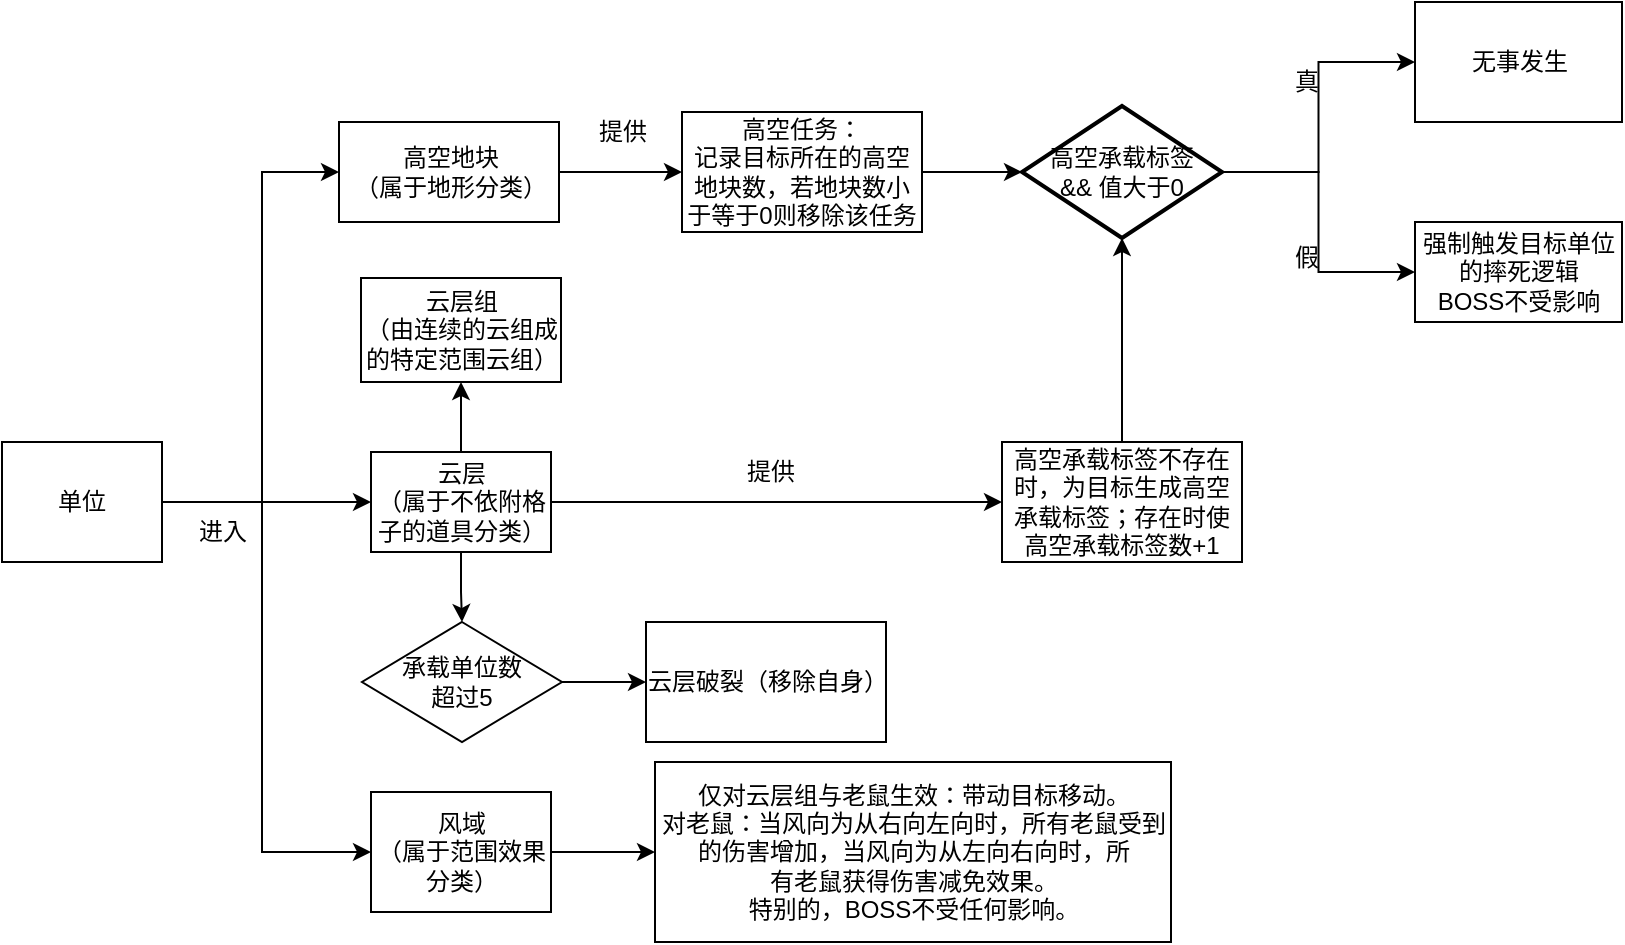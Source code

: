 <mxfile version="16.5.1" type="device"><diagram id="5jk7sCldQZUrdGxQKlzs" name="第 1 页"><mxGraphModel dx="1093" dy="683" grid="1" gridSize="10" guides="1" tooltips="1" connect="1" arrows="1" fold="1" page="1" pageScale="1" pageWidth="827" pageHeight="1169" math="0" shadow="0"><root><mxCell id="0"/><mxCell id="1" parent="0"/><mxCell id="LAJbMy-uTm4-DY30oWVm-44" style="edgeStyle=orthogonalEdgeStyle;rounded=0;orthogonalLoop=1;jettySize=auto;html=1;" edge="1" parent="1" source="LAJbMy-uTm4-DY30oWVm-1" target="LAJbMy-uTm4-DY30oWVm-43"><mxGeometry relative="1" as="geometry"/></mxCell><mxCell id="LAJbMy-uTm4-DY30oWVm-1" value="高空地块&lt;br&gt;（属于地形分类）" style="html=1;" vertex="1" parent="1"><mxGeometry x="178.5" y="120" width="110" height="50" as="geometry"/></mxCell><mxCell id="LAJbMy-uTm4-DY30oWVm-2" value="强制触发目标单位&lt;br&gt;的摔死逻辑&lt;br&gt;BOSS不受影响" style="html=1;" vertex="1" parent="1"><mxGeometry x="716.5" y="170" width="103.5" height="50" as="geometry"/></mxCell><mxCell id="LAJbMy-uTm4-DY30oWVm-6" style="edgeStyle=orthogonalEdgeStyle;rounded=0;orthogonalLoop=1;jettySize=auto;html=1;entryX=0;entryY=0.5;entryDx=0;entryDy=0;" edge="1" parent="1" source="LAJbMy-uTm4-DY30oWVm-4" target="LAJbMy-uTm4-DY30oWVm-2"><mxGeometry relative="1" as="geometry"/></mxCell><mxCell id="LAJbMy-uTm4-DY30oWVm-8" style="edgeStyle=orthogonalEdgeStyle;rounded=0;orthogonalLoop=1;jettySize=auto;html=1;" edge="1" parent="1" source="LAJbMy-uTm4-DY30oWVm-4" target="LAJbMy-uTm4-DY30oWVm-7"><mxGeometry relative="1" as="geometry"/></mxCell><mxCell id="LAJbMy-uTm4-DY30oWVm-4" value="高空承载标签&lt;br&gt;&amp;amp;&amp;amp; 值大于0" style="strokeWidth=2;html=1;shape=mxgraph.flowchart.decision;whiteSpace=wrap;" vertex="1" parent="1"><mxGeometry x="520" y="112" width="100" height="66" as="geometry"/></mxCell><mxCell id="LAJbMy-uTm4-DY30oWVm-7" value="无事发生" style="rounded=0;whiteSpace=wrap;html=1;" vertex="1" parent="1"><mxGeometry x="716.5" y="60" width="103.5" height="60" as="geometry"/></mxCell><mxCell id="LAJbMy-uTm4-DY30oWVm-9" value="真" style="text;html=1;align=center;verticalAlign=middle;resizable=0;points=[];autosize=1;strokeColor=none;fillColor=none;" vertex="1" parent="1"><mxGeometry x="646.5" y="90" width="30" height="20" as="geometry"/></mxCell><mxCell id="LAJbMy-uTm4-DY30oWVm-10" value="假" style="text;html=1;align=center;verticalAlign=middle;resizable=0;points=[];autosize=1;strokeColor=none;fillColor=none;" vertex="1" parent="1"><mxGeometry x="646.5" y="178" width="30" height="20" as="geometry"/></mxCell><mxCell id="LAJbMy-uTm4-DY30oWVm-12" style="edgeStyle=orthogonalEdgeStyle;rounded=0;orthogonalLoop=1;jettySize=auto;html=1;" edge="1" parent="1" source="LAJbMy-uTm4-DY30oWVm-11" target="LAJbMy-uTm4-DY30oWVm-14"><mxGeometry relative="1" as="geometry"><mxPoint x="409.5" y="325" as="targetPoint"/><Array as="points"/></mxGeometry></mxCell><mxCell id="LAJbMy-uTm4-DY30oWVm-31" style="edgeStyle=orthogonalEdgeStyle;rounded=0;orthogonalLoop=1;jettySize=auto;html=1;entryX=0.5;entryY=0;entryDx=0;entryDy=0;" edge="1" parent="1" source="LAJbMy-uTm4-DY30oWVm-11" target="LAJbMy-uTm4-DY30oWVm-26"><mxGeometry relative="1" as="geometry"/></mxCell><mxCell id="LAJbMy-uTm4-DY30oWVm-40" style="edgeStyle=orthogonalEdgeStyle;rounded=0;orthogonalLoop=1;jettySize=auto;html=1;" edge="1" parent="1" source="LAJbMy-uTm4-DY30oWVm-11" target="LAJbMy-uTm4-DY30oWVm-38"><mxGeometry relative="1" as="geometry"/></mxCell><mxCell id="LAJbMy-uTm4-DY30oWVm-11" value="云层&lt;br&gt;（属于不依附格子的道具分类）" style="rounded=0;whiteSpace=wrap;html=1;" vertex="1" parent="1"><mxGeometry x="194.5" y="285" width="90" height="50" as="geometry"/></mxCell><mxCell id="LAJbMy-uTm4-DY30oWVm-13" value="提供" style="text;html=1;align=center;verticalAlign=middle;resizable=0;points=[];autosize=1;strokeColor=none;fillColor=none;" vertex="1" parent="1"><mxGeometry x="373.5" y="285" width="40" height="20" as="geometry"/></mxCell><mxCell id="LAJbMy-uTm4-DY30oWVm-15" style="rounded=0;orthogonalLoop=1;jettySize=auto;html=1;exitX=0.5;exitY=0;exitDx=0;exitDy=0;" edge="1" parent="1" source="LAJbMy-uTm4-DY30oWVm-14" target="LAJbMy-uTm4-DY30oWVm-4"><mxGeometry relative="1" as="geometry"><mxPoint x="608" y="220" as="targetPoint"/></mxGeometry></mxCell><mxCell id="LAJbMy-uTm4-DY30oWVm-14" value="高空承载标签不存在时，为目标生成高空承载标签；存在时使高空承载标签数+1" style="rounded=0;whiteSpace=wrap;html=1;" vertex="1" parent="1"><mxGeometry x="510" y="280" width="120" height="60" as="geometry"/></mxCell><mxCell id="LAJbMy-uTm4-DY30oWVm-33" style="edgeStyle=orthogonalEdgeStyle;rounded=0;orthogonalLoop=1;jettySize=auto;html=1;entryX=0;entryY=0.5;entryDx=0;entryDy=0;" edge="1" parent="1" source="LAJbMy-uTm4-DY30oWVm-16" target="LAJbMy-uTm4-DY30oWVm-11"><mxGeometry relative="1" as="geometry"/></mxCell><mxCell id="LAJbMy-uTm4-DY30oWVm-35" style="edgeStyle=orthogonalEdgeStyle;rounded=0;orthogonalLoop=1;jettySize=auto;html=1;entryX=0;entryY=0.5;entryDx=0;entryDy=0;" edge="1" parent="1" source="LAJbMy-uTm4-DY30oWVm-16" target="LAJbMy-uTm4-DY30oWVm-24"><mxGeometry relative="1" as="geometry"><Array as="points"><mxPoint x="140" y="310"/><mxPoint x="140" y="485"/></Array></mxGeometry></mxCell><mxCell id="LAJbMy-uTm4-DY30oWVm-36" style="edgeStyle=orthogonalEdgeStyle;rounded=0;orthogonalLoop=1;jettySize=auto;html=1;entryX=0;entryY=0.5;entryDx=0;entryDy=0;" edge="1" parent="1" source="LAJbMy-uTm4-DY30oWVm-16" target="LAJbMy-uTm4-DY30oWVm-1"><mxGeometry relative="1" as="geometry"><Array as="points"><mxPoint x="140" y="310"/><mxPoint x="140" y="145"/></Array></mxGeometry></mxCell><mxCell id="LAJbMy-uTm4-DY30oWVm-16" value="单位" style="rounded=0;whiteSpace=wrap;html=1;" vertex="1" parent="1"><mxGeometry x="10" y="280" width="80" height="60" as="geometry"/></mxCell><mxCell id="LAJbMy-uTm4-DY30oWVm-42" style="edgeStyle=orthogonalEdgeStyle;rounded=0;orthogonalLoop=1;jettySize=auto;html=1;" edge="1" parent="1" source="LAJbMy-uTm4-DY30oWVm-24" target="LAJbMy-uTm4-DY30oWVm-41"><mxGeometry relative="1" as="geometry"/></mxCell><mxCell id="LAJbMy-uTm4-DY30oWVm-24" value="风域&lt;br&gt;（属于范围效果分类）" style="rounded=0;whiteSpace=wrap;html=1;" vertex="1" parent="1"><mxGeometry x="194.5" y="455" width="90" height="60" as="geometry"/></mxCell><mxCell id="LAJbMy-uTm4-DY30oWVm-30" style="edgeStyle=orthogonalEdgeStyle;rounded=0;orthogonalLoop=1;jettySize=auto;html=1;" edge="1" parent="1" source="LAJbMy-uTm4-DY30oWVm-26" target="LAJbMy-uTm4-DY30oWVm-29"><mxGeometry relative="1" as="geometry"/></mxCell><mxCell id="LAJbMy-uTm4-DY30oWVm-26" value="承载单位数&lt;br&gt;超过5" style="rhombus;whiteSpace=wrap;html=1;" vertex="1" parent="1"><mxGeometry x="190" y="370" width="100" height="60" as="geometry"/></mxCell><mxCell id="LAJbMy-uTm4-DY30oWVm-29" value="云层破裂（移除自身）" style="rounded=0;whiteSpace=wrap;html=1;" vertex="1" parent="1"><mxGeometry x="332" y="370" width="120" height="60" as="geometry"/></mxCell><mxCell id="LAJbMy-uTm4-DY30oWVm-19" value="进入" style="text;html=1;align=center;verticalAlign=middle;resizable=0;points=[];autosize=1;strokeColor=none;fillColor=none;" vertex="1" parent="1"><mxGeometry x="100" y="315" width="40" height="20" as="geometry"/></mxCell><mxCell id="LAJbMy-uTm4-DY30oWVm-38" value="云层组&lt;br&gt;（由连续的云组成的特定范围云组）" style="rounded=0;whiteSpace=wrap;html=1;" vertex="1" parent="1"><mxGeometry x="189.5" y="198" width="100" height="52" as="geometry"/></mxCell><mxCell id="LAJbMy-uTm4-DY30oWVm-41" value="仅对云层组与老鼠生效：带动目标移动。&lt;br&gt;对老鼠：当风向为从右向左向时，所有老鼠受到的伤害增加，当风向为从左向右向时，所&lt;br&gt;有老鼠获得伤害减免效果。&lt;br&gt;特别的，BOSS不受任何影响。" style="rounded=0;whiteSpace=wrap;html=1;" vertex="1" parent="1"><mxGeometry x="336.5" y="440" width="258" height="90" as="geometry"/></mxCell><mxCell id="LAJbMy-uTm4-DY30oWVm-46" style="edgeStyle=orthogonalEdgeStyle;rounded=0;orthogonalLoop=1;jettySize=auto;html=1;entryX=0;entryY=0.5;entryDx=0;entryDy=0;entryPerimeter=0;" edge="1" parent="1" source="LAJbMy-uTm4-DY30oWVm-43" target="LAJbMy-uTm4-DY30oWVm-4"><mxGeometry relative="1" as="geometry"/></mxCell><mxCell id="LAJbMy-uTm4-DY30oWVm-43" value="高空任务：&lt;br&gt;记录目标所在的高空地块数，若地块数小于等于0则移除该任务" style="rounded=0;whiteSpace=wrap;html=1;" vertex="1" parent="1"><mxGeometry x="350" y="115" width="120" height="60" as="geometry"/></mxCell><mxCell id="LAJbMy-uTm4-DY30oWVm-45" value="提供" style="text;html=1;align=center;verticalAlign=middle;resizable=0;points=[];autosize=1;strokeColor=none;fillColor=none;" vertex="1" parent="1"><mxGeometry x="300" y="115" width="40" height="20" as="geometry"/></mxCell></root></mxGraphModel></diagram></mxfile>